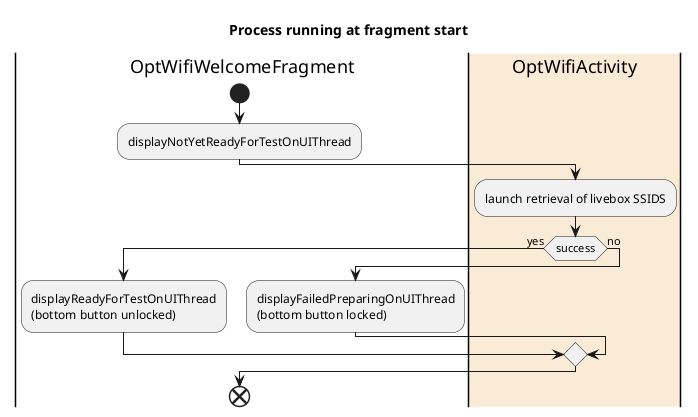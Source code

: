 @startuml
title Process running at fragment start
|OptWifiWelcomeFragment|
start
:displayNotYetReadyForTestOnUIThread;
|#AntiqueWhite|OptWifiActivity|
:launch retrieval of livebox SSIDS;
if (success) then (yes)
    |OptWifiWelcomeFragment|
    :displayReadyForTestOnUIThread
    (bottom button unlocked);
else (no)
    :displayFailedPreparingOnUIThread
    (bottom button locked);
endif
end
@enduml